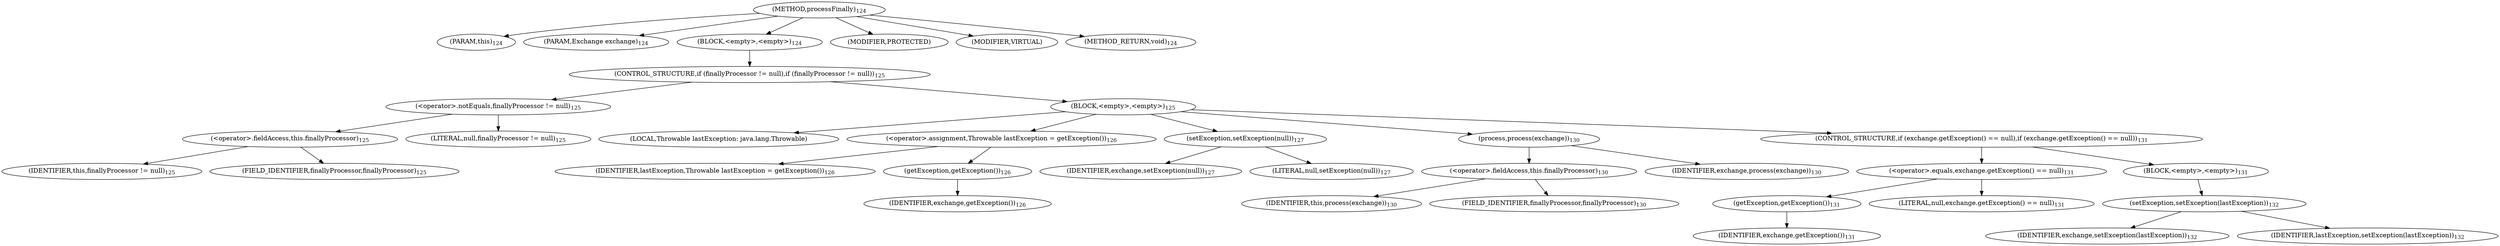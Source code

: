 digraph "processFinally" {  
"288" [label = <(METHOD,processFinally)<SUB>124</SUB>> ]
"289" [label = <(PARAM,this)<SUB>124</SUB>> ]
"290" [label = <(PARAM,Exchange exchange)<SUB>124</SUB>> ]
"291" [label = <(BLOCK,&lt;empty&gt;,&lt;empty&gt;)<SUB>124</SUB>> ]
"292" [label = <(CONTROL_STRUCTURE,if (finallyProcessor != null),if (finallyProcessor != null))<SUB>125</SUB>> ]
"293" [label = <(&lt;operator&gt;.notEquals,finallyProcessor != null)<SUB>125</SUB>> ]
"294" [label = <(&lt;operator&gt;.fieldAccess,this.finallyProcessor)<SUB>125</SUB>> ]
"295" [label = <(IDENTIFIER,this,finallyProcessor != null)<SUB>125</SUB>> ]
"296" [label = <(FIELD_IDENTIFIER,finallyProcessor,finallyProcessor)<SUB>125</SUB>> ]
"297" [label = <(LITERAL,null,finallyProcessor != null)<SUB>125</SUB>> ]
"298" [label = <(BLOCK,&lt;empty&gt;,&lt;empty&gt;)<SUB>125</SUB>> ]
"299" [label = <(LOCAL,Throwable lastException: java.lang.Throwable)> ]
"300" [label = <(&lt;operator&gt;.assignment,Throwable lastException = getException())<SUB>126</SUB>> ]
"301" [label = <(IDENTIFIER,lastException,Throwable lastException = getException())<SUB>126</SUB>> ]
"302" [label = <(getException,getException())<SUB>126</SUB>> ]
"303" [label = <(IDENTIFIER,exchange,getException())<SUB>126</SUB>> ]
"304" [label = <(setException,setException(null))<SUB>127</SUB>> ]
"305" [label = <(IDENTIFIER,exchange,setException(null))<SUB>127</SUB>> ]
"306" [label = <(LITERAL,null,setException(null))<SUB>127</SUB>> ]
"307" [label = <(process,process(exchange))<SUB>130</SUB>> ]
"308" [label = <(&lt;operator&gt;.fieldAccess,this.finallyProcessor)<SUB>130</SUB>> ]
"309" [label = <(IDENTIFIER,this,process(exchange))<SUB>130</SUB>> ]
"310" [label = <(FIELD_IDENTIFIER,finallyProcessor,finallyProcessor)<SUB>130</SUB>> ]
"311" [label = <(IDENTIFIER,exchange,process(exchange))<SUB>130</SUB>> ]
"312" [label = <(CONTROL_STRUCTURE,if (exchange.getException() == null),if (exchange.getException() == null))<SUB>131</SUB>> ]
"313" [label = <(&lt;operator&gt;.equals,exchange.getException() == null)<SUB>131</SUB>> ]
"314" [label = <(getException,getException())<SUB>131</SUB>> ]
"315" [label = <(IDENTIFIER,exchange,getException())<SUB>131</SUB>> ]
"316" [label = <(LITERAL,null,exchange.getException() == null)<SUB>131</SUB>> ]
"317" [label = <(BLOCK,&lt;empty&gt;,&lt;empty&gt;)<SUB>131</SUB>> ]
"318" [label = <(setException,setException(lastException))<SUB>132</SUB>> ]
"319" [label = <(IDENTIFIER,exchange,setException(lastException))<SUB>132</SUB>> ]
"320" [label = <(IDENTIFIER,lastException,setException(lastException))<SUB>132</SUB>> ]
"321" [label = <(MODIFIER,PROTECTED)> ]
"322" [label = <(MODIFIER,VIRTUAL)> ]
"323" [label = <(METHOD_RETURN,void)<SUB>124</SUB>> ]
  "288" -> "289" 
  "288" -> "290" 
  "288" -> "291" 
  "288" -> "321" 
  "288" -> "322" 
  "288" -> "323" 
  "291" -> "292" 
  "292" -> "293" 
  "292" -> "298" 
  "293" -> "294" 
  "293" -> "297" 
  "294" -> "295" 
  "294" -> "296" 
  "298" -> "299" 
  "298" -> "300" 
  "298" -> "304" 
  "298" -> "307" 
  "298" -> "312" 
  "300" -> "301" 
  "300" -> "302" 
  "302" -> "303" 
  "304" -> "305" 
  "304" -> "306" 
  "307" -> "308" 
  "307" -> "311" 
  "308" -> "309" 
  "308" -> "310" 
  "312" -> "313" 
  "312" -> "317" 
  "313" -> "314" 
  "313" -> "316" 
  "314" -> "315" 
  "317" -> "318" 
  "318" -> "319" 
  "318" -> "320" 
}
